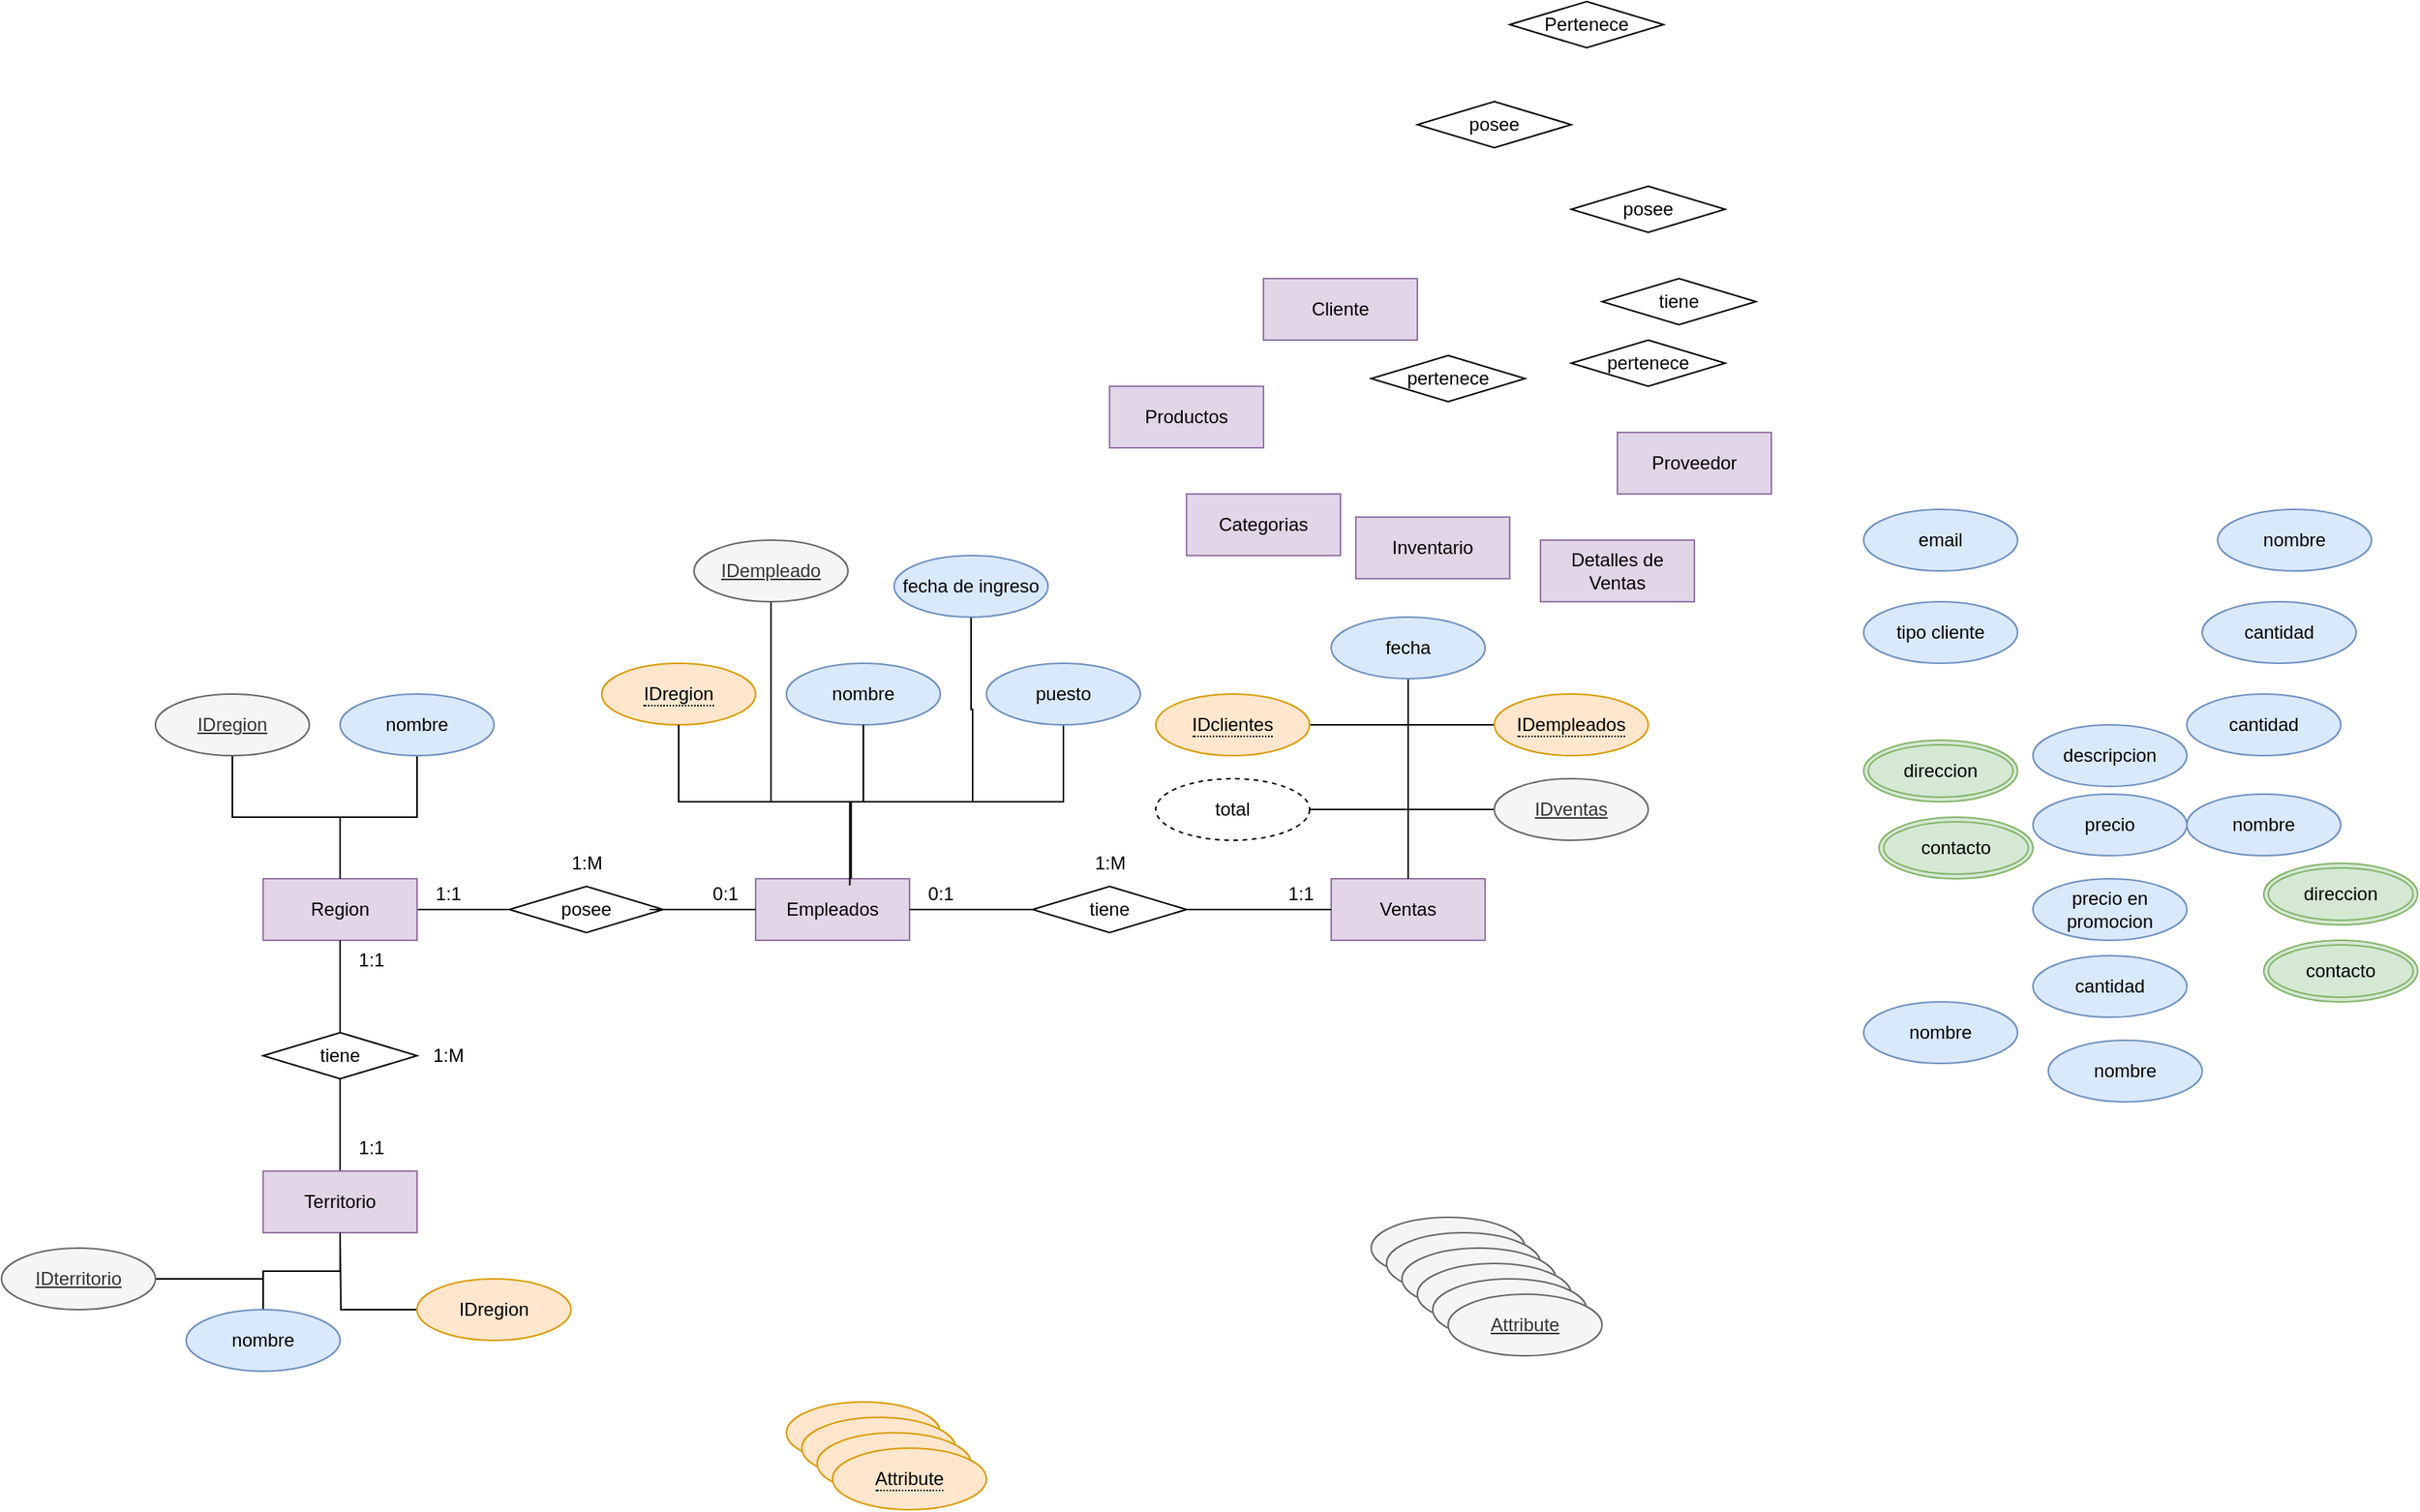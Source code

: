 <mxfile version="26.0.5">
  <diagram name="Página-1" id="f5kyluO1sYbQjqL5ZlTs">
    <mxGraphModel dx="1843" dy="1708" grid="1" gridSize="10" guides="1" tooltips="1" connect="1" arrows="1" fold="1" page="1" pageScale="1" pageWidth="827" pageHeight="1169" math="0" shadow="0">
      <root>
        <mxCell id="0" />
        <mxCell id="1" parent="0" />
        <mxCell id="4eFWKnaFB8buDnzBQv4a-1" value="Proveedor" style="whiteSpace=wrap;html=1;align=center;fillColor=light-dark(#e1d5e7, #1a935b);strokeColor=light-dark(#9673A6,#B2E5FF);" vertex="1" parent="1">
          <mxGeometry x="600" y="-40" width="100" height="40" as="geometry" />
        </mxCell>
        <mxCell id="4eFWKnaFB8buDnzBQv4a-2" value="Categorias" style="whiteSpace=wrap;html=1;align=center;fillColor=light-dark(#e1d5e7, #1a935b);strokeColor=light-dark(#9673A6,#B2E5FF);" vertex="1" parent="1">
          <mxGeometry x="320" width="100" height="40" as="geometry" />
        </mxCell>
        <mxCell id="4eFWKnaFB8buDnzBQv4a-3" value="Inventario" style="whiteSpace=wrap;html=1;align=center;fillColor=light-dark(#e1d5e7, #1a935b);strokeColor=light-dark(#9673A6,#B2E5FF);" vertex="1" parent="1">
          <mxGeometry x="430" y="15" width="100" height="40" as="geometry" />
        </mxCell>
        <mxCell id="4eFWKnaFB8buDnzBQv4a-4" value="Productos" style="whiteSpace=wrap;html=1;align=center;fillColor=light-dark(#e1d5e7, #1a935b);strokeColor=light-dark(#9673A6,#B2E5FF);" vertex="1" parent="1">
          <mxGeometry x="270" y="-70" width="100" height="40" as="geometry" />
        </mxCell>
        <mxCell id="4eFWKnaFB8buDnzBQv4a-5" value="Detalles de Ventas" style="whiteSpace=wrap;html=1;align=center;fillColor=light-dark(#e1d5e7, #1a935b);strokeColor=light-dark(#9673A6,#B2E5FF);" vertex="1" parent="1">
          <mxGeometry x="550" y="30" width="100" height="40" as="geometry" />
        </mxCell>
        <mxCell id="4eFWKnaFB8buDnzBQv4a-6" value="Ventas" style="whiteSpace=wrap;html=1;align=center;fillColor=light-dark(#e1d5e7, #1a935b);strokeColor=light-dark(#9673A6,#B2E5FF);" vertex="1" parent="1">
          <mxGeometry x="414" y="250" width="100" height="40" as="geometry" />
        </mxCell>
        <mxCell id="4eFWKnaFB8buDnzBQv4a-7" value="Empleados" style="whiteSpace=wrap;html=1;align=center;fillColor=light-dark(#e1d5e7, #1a935b);strokeColor=light-dark(#9673A6,#B2E5FF);" vertex="1" parent="1">
          <mxGeometry x="40" y="250" width="100" height="40" as="geometry" />
        </mxCell>
        <mxCell id="4eFWKnaFB8buDnzBQv4a-8" value="Cliente" style="whiteSpace=wrap;html=1;align=center;fillColor=light-dark(#e1d5e7, #1a935b);strokeColor=light-dark(#9673A6,#B2E5FF);" vertex="1" parent="1">
          <mxGeometry x="370" y="-140" width="100" height="40" as="geometry" />
        </mxCell>
        <mxCell id="4eFWKnaFB8buDnzBQv4a-67" style="edgeStyle=orthogonalEdgeStyle;rounded=0;orthogonalLoop=1;jettySize=auto;html=1;endArrow=none;endFill=0;" edge="1" parent="1" source="4eFWKnaFB8buDnzBQv4a-9" target="4eFWKnaFB8buDnzBQv4a-15">
          <mxGeometry relative="1" as="geometry" />
        </mxCell>
        <mxCell id="4eFWKnaFB8buDnzBQv4a-9" value="Territorio" style="whiteSpace=wrap;html=1;align=center;fillColor=light-dark(#e1d5e7, #1a935b);strokeColor=light-dark(#9673A6,#B2E5FF);" vertex="1" parent="1">
          <mxGeometry x="-280" y="440" width="100" height="40" as="geometry" />
        </mxCell>
        <mxCell id="4eFWKnaFB8buDnzBQv4a-79" style="edgeStyle=orthogonalEdgeStyle;rounded=0;orthogonalLoop=1;jettySize=auto;html=1;entryX=0;entryY=0.5;entryDx=0;entryDy=0;endArrow=none;endFill=0;" edge="1" parent="1" source="4eFWKnaFB8buDnzBQv4a-10" target="4eFWKnaFB8buDnzBQv4a-13">
          <mxGeometry relative="1" as="geometry" />
        </mxCell>
        <mxCell id="4eFWKnaFB8buDnzBQv4a-10" value="Region" style="whiteSpace=wrap;html=1;align=center;fillColor=light-dark(#e1d5e7, #1a935b);strokeColor=light-dark(#9673A6,#B2E5FF);" vertex="1" parent="1">
          <mxGeometry x="-280" y="250" width="100" height="40" as="geometry" />
        </mxCell>
        <mxCell id="4eFWKnaFB8buDnzBQv4a-11" value="posee" style="shape=rhombus;perimeter=rhombusPerimeter;whiteSpace=wrap;html=1;align=center;" vertex="1" parent="1">
          <mxGeometry x="470" y="-255" width="100" height="30" as="geometry" />
        </mxCell>
        <mxCell id="4eFWKnaFB8buDnzBQv4a-86" style="edgeStyle=orthogonalEdgeStyle;rounded=0;orthogonalLoop=1;jettySize=auto;html=1;entryX=1;entryY=0.5;entryDx=0;entryDy=0;endArrow=none;endFill=0;" edge="1" parent="1" source="4eFWKnaFB8buDnzBQv4a-12" target="4eFWKnaFB8buDnzBQv4a-7">
          <mxGeometry relative="1" as="geometry" />
        </mxCell>
        <mxCell id="4eFWKnaFB8buDnzBQv4a-87" style="edgeStyle=orthogonalEdgeStyle;rounded=0;orthogonalLoop=1;jettySize=auto;html=1;entryX=0;entryY=0.5;entryDx=0;entryDy=0;endArrow=none;endFill=0;" edge="1" parent="1" source="4eFWKnaFB8buDnzBQv4a-12" target="4eFWKnaFB8buDnzBQv4a-6">
          <mxGeometry relative="1" as="geometry" />
        </mxCell>
        <mxCell id="4eFWKnaFB8buDnzBQv4a-12" value="tiene" style="shape=rhombus;perimeter=rhombusPerimeter;whiteSpace=wrap;html=1;align=center;" vertex="1" parent="1">
          <mxGeometry x="220" y="255" width="100" height="30" as="geometry" />
        </mxCell>
        <mxCell id="4eFWKnaFB8buDnzBQv4a-13" value="posee" style="shape=rhombus;perimeter=rhombusPerimeter;whiteSpace=wrap;html=1;align=center;" vertex="1" parent="1">
          <mxGeometry x="-120" y="255" width="100" height="30" as="geometry" />
        </mxCell>
        <mxCell id="4eFWKnaFB8buDnzBQv4a-14" value="pertenece" style="shape=rhombus;perimeter=rhombusPerimeter;whiteSpace=wrap;html=1;align=center;" vertex="1" parent="1">
          <mxGeometry x="570" y="-100" width="100" height="30" as="geometry" />
        </mxCell>
        <mxCell id="4eFWKnaFB8buDnzBQv4a-68" style="edgeStyle=orthogonalEdgeStyle;rounded=0;orthogonalLoop=1;jettySize=auto;html=1;entryX=0.5;entryY=1;entryDx=0;entryDy=0;endArrow=none;endFill=0;" edge="1" parent="1" source="4eFWKnaFB8buDnzBQv4a-15" target="4eFWKnaFB8buDnzBQv4a-10">
          <mxGeometry relative="1" as="geometry" />
        </mxCell>
        <mxCell id="4eFWKnaFB8buDnzBQv4a-15" value="tiene" style="shape=rhombus;perimeter=rhombusPerimeter;whiteSpace=wrap;html=1;align=center;" vertex="1" parent="1">
          <mxGeometry x="-280" y="350" width="100" height="30" as="geometry" />
        </mxCell>
        <mxCell id="4eFWKnaFB8buDnzBQv4a-16" value="posee" style="shape=rhombus;perimeter=rhombusPerimeter;whiteSpace=wrap;html=1;align=center;" vertex="1" parent="1">
          <mxGeometry x="570" y="-200" width="100" height="30" as="geometry" />
        </mxCell>
        <mxCell id="4eFWKnaFB8buDnzBQv4a-17" value="pertenece" style="shape=rhombus;perimeter=rhombusPerimeter;whiteSpace=wrap;html=1;align=center;" vertex="1" parent="1">
          <mxGeometry x="440" y="-90" width="100" height="30" as="geometry" />
        </mxCell>
        <mxCell id="4eFWKnaFB8buDnzBQv4a-18" value="tiene" style="shape=rhombus;perimeter=rhombusPerimeter;whiteSpace=wrap;html=1;align=center;" vertex="1" parent="1">
          <mxGeometry x="590" y="-140" width="100" height="30" as="geometry" />
        </mxCell>
        <mxCell id="4eFWKnaFB8buDnzBQv4a-19" value="Pertenece" style="shape=rhombus;perimeter=rhombusPerimeter;whiteSpace=wrap;html=1;align=center;" vertex="1" parent="1">
          <mxGeometry x="530" y="-320" width="100" height="30" as="geometry" />
        </mxCell>
        <mxCell id="4eFWKnaFB8buDnzBQv4a-20" value="tipo cliente" style="ellipse;whiteSpace=wrap;html=1;align=center;fillColor=#dae8fc;strokeColor=#6c8ebf;" vertex="1" parent="1">
          <mxGeometry x="760" y="70" width="100" height="40" as="geometry" />
        </mxCell>
        <mxCell id="4eFWKnaFB8buDnzBQv4a-78" style="edgeStyle=orthogonalEdgeStyle;rounded=0;orthogonalLoop=1;jettySize=auto;html=1;endArrow=none;endFill=0;" edge="1" parent="1" source="4eFWKnaFB8buDnzBQv4a-22" target="4eFWKnaFB8buDnzBQv4a-10">
          <mxGeometry relative="1" as="geometry" />
        </mxCell>
        <mxCell id="4eFWKnaFB8buDnzBQv4a-22" value="nombre" style="ellipse;whiteSpace=wrap;html=1;align=center;fillColor=#dae8fc;strokeColor=#6c8ebf;" vertex="1" parent="1">
          <mxGeometry x="-230" y="130" width="100" height="40" as="geometry" />
        </mxCell>
        <mxCell id="4eFWKnaFB8buDnzBQv4a-23" value="nombre" style="ellipse;whiteSpace=wrap;html=1;align=center;fillColor=#dae8fc;strokeColor=#6c8ebf;" vertex="1" parent="1">
          <mxGeometry x="60" y="110" width="100" height="40" as="geometry" />
        </mxCell>
        <mxCell id="4eFWKnaFB8buDnzBQv4a-24" value="descripcion" style="ellipse;whiteSpace=wrap;html=1;align=center;fillColor=#dae8fc;strokeColor=#6c8ebf;" vertex="1" parent="1">
          <mxGeometry x="870" y="150" width="100" height="40" as="geometry" />
        </mxCell>
        <mxCell id="4eFWKnaFB8buDnzBQv4a-25" value="nombre" style="ellipse;whiteSpace=wrap;html=1;align=center;fillColor=#dae8fc;strokeColor=#6c8ebf;" vertex="1" parent="1">
          <mxGeometry x="990" y="10" width="100" height="40" as="geometry" />
        </mxCell>
        <mxCell id="4eFWKnaFB8buDnzBQv4a-80" style="edgeStyle=orthogonalEdgeStyle;rounded=0;orthogonalLoop=1;jettySize=auto;html=1;endArrow=none;endFill=0;" edge="1" parent="1">
          <mxGeometry relative="1" as="geometry">
            <mxPoint x="108.99" y="200" as="targetPoint" />
            <mxPoint x="238.99" y="150" as="sourcePoint" />
            <Array as="points">
              <mxPoint x="240" y="150" />
              <mxPoint x="240" y="200" />
            </Array>
          </mxGeometry>
        </mxCell>
        <mxCell id="4eFWKnaFB8buDnzBQv4a-26" value="puesto" style="ellipse;whiteSpace=wrap;html=1;align=center;fillColor=#dae8fc;strokeColor=#6c8ebf;" vertex="1" parent="1">
          <mxGeometry x="190" y="110" width="100" height="40" as="geometry" />
        </mxCell>
        <mxCell id="4eFWKnaFB8buDnzBQv4a-27" value="precio en promocion" style="ellipse;whiteSpace=wrap;html=1;align=center;fillColor=#dae8fc;strokeColor=#6c8ebf;" vertex="1" parent="1">
          <mxGeometry x="870" y="250" width="100" height="40" as="geometry" />
        </mxCell>
        <mxCell id="4eFWKnaFB8buDnzBQv4a-74" style="edgeStyle=orthogonalEdgeStyle;rounded=0;orthogonalLoop=1;jettySize=auto;html=1;entryX=0.5;entryY=1;entryDx=0;entryDy=0;endArrow=none;endFill=0;" edge="1" parent="1" source="4eFWKnaFB8buDnzBQv4a-28" target="4eFWKnaFB8buDnzBQv4a-9">
          <mxGeometry relative="1" as="geometry" />
        </mxCell>
        <mxCell id="4eFWKnaFB8buDnzBQv4a-28" value="nombre" style="ellipse;whiteSpace=wrap;html=1;align=center;fillColor=#dae8fc;strokeColor=#6c8ebf;" vertex="1" parent="1">
          <mxGeometry x="-330" y="530" width="100" height="40" as="geometry" />
        </mxCell>
        <mxCell id="4eFWKnaFB8buDnzBQv4a-100" style="edgeStyle=orthogonalEdgeStyle;rounded=0;orthogonalLoop=1;jettySize=auto;html=1;endArrow=none;endFill=0;" edge="1" parent="1" source="4eFWKnaFB8buDnzBQv4a-29" target="4eFWKnaFB8buDnzBQv4a-6">
          <mxGeometry relative="1" as="geometry" />
        </mxCell>
        <mxCell id="4eFWKnaFB8buDnzBQv4a-29" value="fecha" style="ellipse;whiteSpace=wrap;html=1;align=center;fillColor=#dae8fc;strokeColor=#6c8ebf;" vertex="1" parent="1">
          <mxGeometry x="414" y="80" width="100" height="40" as="geometry" />
        </mxCell>
        <mxCell id="4eFWKnaFB8buDnzBQv4a-30" value="cantidad" style="ellipse;whiteSpace=wrap;html=1;align=center;fillColor=#dae8fc;strokeColor=#6c8ebf;" vertex="1" parent="1">
          <mxGeometry x="980" y="70" width="100" height="40" as="geometry" />
        </mxCell>
        <mxCell id="4eFWKnaFB8buDnzBQv4a-31" value="email" style="ellipse;whiteSpace=wrap;html=1;align=center;fillColor=#dae8fc;strokeColor=#6c8ebf;" vertex="1" parent="1">
          <mxGeometry x="760" y="10" width="100" height="40" as="geometry" />
        </mxCell>
        <mxCell id="4eFWKnaFB8buDnzBQv4a-32" value="precio" style="ellipse;whiteSpace=wrap;html=1;align=center;fillColor=#dae8fc;strokeColor=#6c8ebf;" vertex="1" parent="1">
          <mxGeometry x="870" y="195" width="100" height="40" as="geometry" />
        </mxCell>
        <mxCell id="4eFWKnaFB8buDnzBQv4a-33" value="nombre" style="ellipse;whiteSpace=wrap;html=1;align=center;fillColor=#dae8fc;strokeColor=#6c8ebf;" vertex="1" parent="1">
          <mxGeometry x="880" y="355" width="100" height="40" as="geometry" />
        </mxCell>
        <mxCell id="4eFWKnaFB8buDnzBQv4a-34" value="cantidad" style="ellipse;whiteSpace=wrap;html=1;align=center;fillColor=#dae8fc;strokeColor=#6c8ebf;" vertex="1" parent="1">
          <mxGeometry x="970" y="130" width="100" height="40" as="geometry" />
        </mxCell>
        <mxCell id="4eFWKnaFB8buDnzBQv4a-36" value="nombre" style="ellipse;whiteSpace=wrap;html=1;align=center;fillColor=#dae8fc;strokeColor=#6c8ebf;" vertex="1" parent="1">
          <mxGeometry x="970" y="195" width="100" height="40" as="geometry" />
        </mxCell>
        <mxCell id="4eFWKnaFB8buDnzBQv4a-102" style="edgeStyle=orthogonalEdgeStyle;rounded=0;orthogonalLoop=1;jettySize=auto;html=1;endArrow=none;endFill=0;" edge="1" parent="1" source="4eFWKnaFB8buDnzBQv4a-37">
          <mxGeometry relative="1" as="geometry">
            <mxPoint x="180" y="200" as="targetPoint" />
            <Array as="points">
              <mxPoint x="180" y="140" />
              <mxPoint x="181" y="140" />
              <mxPoint x="181" y="200" />
            </Array>
          </mxGeometry>
        </mxCell>
        <mxCell id="4eFWKnaFB8buDnzBQv4a-37" value="fecha de ingreso" style="ellipse;whiteSpace=wrap;html=1;align=center;fillColor=#dae8fc;strokeColor=#6c8ebf;" vertex="1" parent="1">
          <mxGeometry x="130" y="40" width="100" height="40" as="geometry" />
        </mxCell>
        <mxCell id="4eFWKnaFB8buDnzBQv4a-40" value="nombre" style="ellipse;whiteSpace=wrap;html=1;align=center;fillColor=#dae8fc;strokeColor=#6c8ebf;" vertex="1" parent="1">
          <mxGeometry x="760" y="330" width="100" height="40" as="geometry" />
        </mxCell>
        <mxCell id="4eFWKnaFB8buDnzBQv4a-43" value="cantidad" style="ellipse;whiteSpace=wrap;html=1;align=center;fillColor=#dae8fc;strokeColor=#6c8ebf;" vertex="1" parent="1">
          <mxGeometry x="870" y="300" width="100" height="40" as="geometry" />
        </mxCell>
        <mxCell id="4eFWKnaFB8buDnzBQv4a-44" value="direccion" style="ellipse;shape=doubleEllipse;margin=3;whiteSpace=wrap;html=1;align=center;fillColor=#d5e8d4;strokeColor=#82b366;" vertex="1" parent="1">
          <mxGeometry x="1020" y="240" width="100" height="40" as="geometry" />
        </mxCell>
        <mxCell id="4eFWKnaFB8buDnzBQv4a-45" value="contacto" style="ellipse;shape=doubleEllipse;margin=3;whiteSpace=wrap;html=1;align=center;fillColor=#d5e8d4;strokeColor=#82b366;" vertex="1" parent="1">
          <mxGeometry x="1020" y="290" width="100" height="40" as="geometry" />
        </mxCell>
        <mxCell id="4eFWKnaFB8buDnzBQv4a-46" value="direccion" style="ellipse;shape=doubleEllipse;margin=3;whiteSpace=wrap;html=1;align=center;fillColor=#d5e8d4;strokeColor=#82b366;" vertex="1" parent="1">
          <mxGeometry x="760" y="160" width="100" height="40" as="geometry" />
        </mxCell>
        <mxCell id="4eFWKnaFB8buDnzBQv4a-47" value="contacto" style="ellipse;shape=doubleEllipse;margin=3;whiteSpace=wrap;html=1;align=center;fillColor=#d5e8d4;strokeColor=#82b366;" vertex="1" parent="1">
          <mxGeometry x="770" y="210" width="100" height="40" as="geometry" />
        </mxCell>
        <mxCell id="4eFWKnaFB8buDnzBQv4a-48" value="Attribute" style="ellipse;whiteSpace=wrap;html=1;align=center;fontStyle=4;fillColor=#f5f5f5;strokeColor=#666666;fontColor=#333333;" vertex="1" parent="1">
          <mxGeometry x="440" y="470" width="100" height="40" as="geometry" />
        </mxCell>
        <mxCell id="4eFWKnaFB8buDnzBQv4a-49" value="Attribute" style="ellipse;whiteSpace=wrap;html=1;align=center;fontStyle=4;fillColor=#f5f5f5;strokeColor=#666666;fontColor=#333333;" vertex="1" parent="1">
          <mxGeometry x="450" y="480" width="100" height="40" as="geometry" />
        </mxCell>
        <mxCell id="4eFWKnaFB8buDnzBQv4a-50" value="Attribute" style="ellipse;whiteSpace=wrap;html=1;align=center;fontStyle=4;fillColor=#f5f5f5;strokeColor=#666666;fontColor=#333333;" vertex="1" parent="1">
          <mxGeometry x="460" y="490" width="100" height="40" as="geometry" />
        </mxCell>
        <mxCell id="4eFWKnaFB8buDnzBQv4a-51" value="Attribute" style="ellipse;whiteSpace=wrap;html=1;align=center;fontStyle=4;fillColor=#f5f5f5;strokeColor=#666666;fontColor=#333333;" vertex="1" parent="1">
          <mxGeometry x="470" y="500" width="100" height="40" as="geometry" />
        </mxCell>
        <mxCell id="4eFWKnaFB8buDnzBQv4a-52" value="Attribute" style="ellipse;whiteSpace=wrap;html=1;align=center;fontStyle=4;fillColor=#f5f5f5;strokeColor=#666666;fontColor=#333333;" vertex="1" parent="1">
          <mxGeometry x="480" y="510" width="100" height="40" as="geometry" />
        </mxCell>
        <mxCell id="4eFWKnaFB8buDnzBQv4a-53" value="Attribute" style="ellipse;whiteSpace=wrap;html=1;align=center;fontStyle=4;fillColor=#f5f5f5;strokeColor=#666666;fontColor=#333333;" vertex="1" parent="1">
          <mxGeometry x="490" y="520" width="100" height="40" as="geometry" />
        </mxCell>
        <mxCell id="4eFWKnaFB8buDnzBQv4a-97" style="edgeStyle=orthogonalEdgeStyle;rounded=0;orthogonalLoop=1;jettySize=auto;html=1;endArrow=none;endFill=0;" edge="1" parent="1" source="4eFWKnaFB8buDnzBQv4a-54">
          <mxGeometry relative="1" as="geometry">
            <mxPoint x="450" y="205" as="targetPoint" />
          </mxGeometry>
        </mxCell>
        <mxCell id="4eFWKnaFB8buDnzBQv4a-54" value="IDventas" style="ellipse;whiteSpace=wrap;html=1;align=center;fontStyle=4;fillColor=#f5f5f5;strokeColor=#666666;fontColor=#333333;" vertex="1" parent="1">
          <mxGeometry x="520" y="185" width="100" height="40" as="geometry" />
        </mxCell>
        <mxCell id="4eFWKnaFB8buDnzBQv4a-75" style="edgeStyle=orthogonalEdgeStyle;rounded=0;orthogonalLoop=1;jettySize=auto;html=1;endArrow=none;endFill=0;" edge="1" parent="1" source="4eFWKnaFB8buDnzBQv4a-55">
          <mxGeometry relative="1" as="geometry">
            <mxPoint x="-280" y="510" as="targetPoint" />
          </mxGeometry>
        </mxCell>
        <mxCell id="4eFWKnaFB8buDnzBQv4a-55" value="IDterritorio" style="ellipse;whiteSpace=wrap;html=1;align=center;fontStyle=4;fillColor=#f5f5f5;strokeColor=#666666;fontColor=#333333;" vertex="1" parent="1">
          <mxGeometry x="-450" y="490" width="100" height="40" as="geometry" />
        </mxCell>
        <mxCell id="4eFWKnaFB8buDnzBQv4a-77" style="edgeStyle=orthogonalEdgeStyle;rounded=0;orthogonalLoop=1;jettySize=auto;html=1;endArrow=none;endFill=0;" edge="1" parent="1" source="4eFWKnaFB8buDnzBQv4a-56" target="4eFWKnaFB8buDnzBQv4a-10">
          <mxGeometry relative="1" as="geometry" />
        </mxCell>
        <mxCell id="4eFWKnaFB8buDnzBQv4a-56" value="IDregion" style="ellipse;whiteSpace=wrap;html=1;align=center;fontStyle=4;fillColor=#f5f5f5;strokeColor=#666666;fontColor=#333333;" vertex="1" parent="1">
          <mxGeometry x="-350" y="130" width="100" height="40" as="geometry" />
        </mxCell>
        <mxCell id="4eFWKnaFB8buDnzBQv4a-101" style="edgeStyle=orthogonalEdgeStyle;rounded=0;orthogonalLoop=1;jettySize=auto;html=1;endArrow=none;endFill=0;" edge="1" parent="1" source="4eFWKnaFB8buDnzBQv4a-57">
          <mxGeometry relative="1" as="geometry">
            <mxPoint x="50" y="200" as="targetPoint" />
          </mxGeometry>
        </mxCell>
        <mxCell id="4eFWKnaFB8buDnzBQv4a-57" value="IDempleado" style="ellipse;whiteSpace=wrap;html=1;align=center;fontStyle=4;fillColor=#f5f5f5;strokeColor=#666666;fontColor=#333333;" vertex="1" parent="1">
          <mxGeometry y="30" width="100" height="40" as="geometry" />
        </mxCell>
        <mxCell id="4eFWKnaFB8buDnzBQv4a-99" style="edgeStyle=orthogonalEdgeStyle;rounded=0;orthogonalLoop=1;jettySize=auto;html=1;endArrow=none;endFill=0;" edge="1" parent="1" source="4eFWKnaFB8buDnzBQv4a-58" target="4eFWKnaFB8buDnzBQv4a-6">
          <mxGeometry relative="1" as="geometry" />
        </mxCell>
        <mxCell id="4eFWKnaFB8buDnzBQv4a-58" value="&lt;span style=&quot;border-bottom: 1px dotted&quot;&gt;IDclientes&lt;/span&gt;" style="ellipse;whiteSpace=wrap;html=1;align=center;fillColor=#ffe6cc;strokeColor=#d79b00;" vertex="1" parent="1">
          <mxGeometry x="300" y="130" width="100" height="40" as="geometry" />
        </mxCell>
        <mxCell id="4eFWKnaFB8buDnzBQv4a-59" value="&lt;span style=&quot;border-bottom: 1px dotted&quot;&gt;Attribute&lt;/span&gt;" style="ellipse;whiteSpace=wrap;html=1;align=center;fillColor=#ffe6cc;strokeColor=#d79b00;" vertex="1" parent="1">
          <mxGeometry x="60" y="590" width="100" height="40" as="geometry" />
        </mxCell>
        <mxCell id="4eFWKnaFB8buDnzBQv4a-60" value="&lt;span style=&quot;border-bottom: 1px dotted&quot;&gt;Attribute&lt;/span&gt;" style="ellipse;whiteSpace=wrap;html=1;align=center;fillColor=#ffe6cc;strokeColor=#d79b00;" vertex="1" parent="1">
          <mxGeometry x="70" y="600" width="100" height="40" as="geometry" />
        </mxCell>
        <mxCell id="4eFWKnaFB8buDnzBQv4a-61" value="&lt;span style=&quot;border-bottom: 1px dotted&quot;&gt;Attribute&lt;/span&gt;" style="ellipse;whiteSpace=wrap;html=1;align=center;fillColor=#ffe6cc;strokeColor=#d79b00;" vertex="1" parent="1">
          <mxGeometry x="80" y="610" width="100" height="40" as="geometry" />
        </mxCell>
        <mxCell id="4eFWKnaFB8buDnzBQv4a-62" value="&lt;span style=&quot;border-bottom: 1px dotted&quot;&gt;Attribute&lt;/span&gt;" style="ellipse;whiteSpace=wrap;html=1;align=center;fillColor=#ffe6cc;strokeColor=#d79b00;" vertex="1" parent="1">
          <mxGeometry x="90" y="620" width="100" height="40" as="geometry" />
        </mxCell>
        <mxCell id="4eFWKnaFB8buDnzBQv4a-63" value="&lt;span style=&quot;border-bottom: 1px dotted&quot;&gt;IDregion&lt;/span&gt;" style="ellipse;whiteSpace=wrap;html=1;align=center;fillColor=#ffe6cc;strokeColor=#d79b00;" vertex="1" parent="1">
          <mxGeometry x="-60" y="110" width="100" height="40" as="geometry" />
        </mxCell>
        <mxCell id="4eFWKnaFB8buDnzBQv4a-98" style="edgeStyle=orthogonalEdgeStyle;rounded=0;orthogonalLoop=1;jettySize=auto;html=1;endArrow=none;endFill=0;" edge="1" parent="1" source="4eFWKnaFB8buDnzBQv4a-64" target="4eFWKnaFB8buDnzBQv4a-6">
          <mxGeometry relative="1" as="geometry" />
        </mxCell>
        <mxCell id="4eFWKnaFB8buDnzBQv4a-64" value="&lt;span style=&quot;border-bottom: 1px dotted&quot;&gt;IDempleados&lt;/span&gt;" style="ellipse;whiteSpace=wrap;html=1;align=center;fillColor=#ffe6cc;strokeColor=#d79b00;" vertex="1" parent="1">
          <mxGeometry x="520" y="130" width="100" height="40" as="geometry" />
        </mxCell>
        <mxCell id="4eFWKnaFB8buDnzBQv4a-76" style="edgeStyle=orthogonalEdgeStyle;rounded=0;orthogonalLoop=1;jettySize=auto;html=1;endArrow=none;endFill=0;" edge="1" parent="1" source="4eFWKnaFB8buDnzBQv4a-65">
          <mxGeometry relative="1" as="geometry">
            <mxPoint x="-230" y="480" as="targetPoint" />
          </mxGeometry>
        </mxCell>
        <mxCell id="4eFWKnaFB8buDnzBQv4a-65" value="IDregion" style="ellipse;whiteSpace=wrap;html=1;align=center;fillColor=#ffe6cc;strokeColor=#d79b00;" vertex="1" parent="1">
          <mxGeometry x="-180" y="510" width="100" height="40" as="geometry" />
        </mxCell>
        <mxCell id="4eFWKnaFB8buDnzBQv4a-95" style="edgeStyle=orthogonalEdgeStyle;rounded=0;orthogonalLoop=1;jettySize=auto;html=1;endArrow=none;endFill=0;" edge="1" parent="1" source="4eFWKnaFB8buDnzBQv4a-66">
          <mxGeometry relative="1" as="geometry">
            <mxPoint x="460" y="205" as="targetPoint" />
          </mxGeometry>
        </mxCell>
        <mxCell id="4eFWKnaFB8buDnzBQv4a-66" value="total" style="ellipse;whiteSpace=wrap;html=1;align=center;dashed=1;" vertex="1" parent="1">
          <mxGeometry x="300" y="185" width="100" height="40" as="geometry" />
        </mxCell>
        <mxCell id="4eFWKnaFB8buDnzBQv4a-71" value="1:M" style="text;html=1;align=center;verticalAlign=middle;resizable=0;points=[];autosize=1;strokeColor=none;fillColor=none;" vertex="1" parent="1">
          <mxGeometry x="-180" y="350" width="40" height="30" as="geometry" />
        </mxCell>
        <mxCell id="4eFWKnaFB8buDnzBQv4a-72" value="1:1" style="text;html=1;align=center;verticalAlign=middle;resizable=0;points=[];autosize=1;strokeColor=none;fillColor=none;" vertex="1" parent="1">
          <mxGeometry x="-230" y="288" width="40" height="30" as="geometry" />
        </mxCell>
        <mxCell id="4eFWKnaFB8buDnzBQv4a-73" value="1:1" style="text;html=1;align=center;verticalAlign=middle;resizable=0;points=[];autosize=1;strokeColor=none;fillColor=none;" vertex="1" parent="1">
          <mxGeometry x="-230" y="410" width="40" height="30" as="geometry" />
        </mxCell>
        <mxCell id="4eFWKnaFB8buDnzBQv4a-82" style="edgeStyle=orthogonalEdgeStyle;rounded=0;orthogonalLoop=1;jettySize=auto;html=1;entryX=0.612;entryY=0.108;entryDx=0;entryDy=0;entryPerimeter=0;endArrow=none;endFill=0;" edge="1" parent="1" source="4eFWKnaFB8buDnzBQv4a-23" target="4eFWKnaFB8buDnzBQv4a-7">
          <mxGeometry relative="1" as="geometry" />
        </mxCell>
        <mxCell id="4eFWKnaFB8buDnzBQv4a-83" style="edgeStyle=orthogonalEdgeStyle;rounded=0;orthogonalLoop=1;jettySize=auto;html=1;entryX=0.621;entryY=-0.001;entryDx=0;entryDy=0;entryPerimeter=0;endArrow=none;endFill=0;" edge="1" parent="1" source="4eFWKnaFB8buDnzBQv4a-63" target="4eFWKnaFB8buDnzBQv4a-7">
          <mxGeometry relative="1" as="geometry" />
        </mxCell>
        <mxCell id="4eFWKnaFB8buDnzBQv4a-84" style="edgeStyle=orthogonalEdgeStyle;rounded=0;orthogonalLoop=1;jettySize=auto;html=1;entryX=0.912;entryY=0.499;entryDx=0;entryDy=0;entryPerimeter=0;endArrow=none;endFill=0;" edge="1" parent="1" source="4eFWKnaFB8buDnzBQv4a-7" target="4eFWKnaFB8buDnzBQv4a-13">
          <mxGeometry relative="1" as="geometry" />
        </mxCell>
        <mxCell id="4eFWKnaFB8buDnzBQv4a-88" value="1:M" style="text;html=1;align=center;verticalAlign=middle;resizable=0;points=[];autosize=1;strokeColor=none;fillColor=none;" vertex="1" parent="1">
          <mxGeometry x="-90" y="225" width="40" height="30" as="geometry" />
        </mxCell>
        <mxCell id="4eFWKnaFB8buDnzBQv4a-90" value="1:1" style="text;html=1;align=center;verticalAlign=middle;resizable=0;points=[];autosize=1;strokeColor=none;fillColor=none;" vertex="1" parent="1">
          <mxGeometry x="-180" y="245" width="40" height="30" as="geometry" />
        </mxCell>
        <mxCell id="4eFWKnaFB8buDnzBQv4a-91" value="0:1" style="text;html=1;align=center;verticalAlign=middle;resizable=0;points=[];autosize=1;strokeColor=none;fillColor=none;" vertex="1" parent="1">
          <mxGeometry y="245" width="40" height="30" as="geometry" />
        </mxCell>
        <mxCell id="4eFWKnaFB8buDnzBQv4a-92" value="1:M" style="text;html=1;align=center;verticalAlign=middle;resizable=0;points=[];autosize=1;strokeColor=none;fillColor=none;" vertex="1" parent="1">
          <mxGeometry x="250" y="225" width="40" height="30" as="geometry" />
        </mxCell>
        <mxCell id="4eFWKnaFB8buDnzBQv4a-93" value="0:1" style="text;html=1;align=center;verticalAlign=middle;resizable=0;points=[];autosize=1;strokeColor=none;fillColor=none;" vertex="1" parent="1">
          <mxGeometry x="140" y="245" width="40" height="30" as="geometry" />
        </mxCell>
        <mxCell id="4eFWKnaFB8buDnzBQv4a-94" value="1:1" style="text;html=1;align=center;verticalAlign=middle;resizable=0;points=[];autosize=1;strokeColor=none;fillColor=none;" vertex="1" parent="1">
          <mxGeometry x="374" y="245" width="40" height="30" as="geometry" />
        </mxCell>
      </root>
    </mxGraphModel>
  </diagram>
</mxfile>
